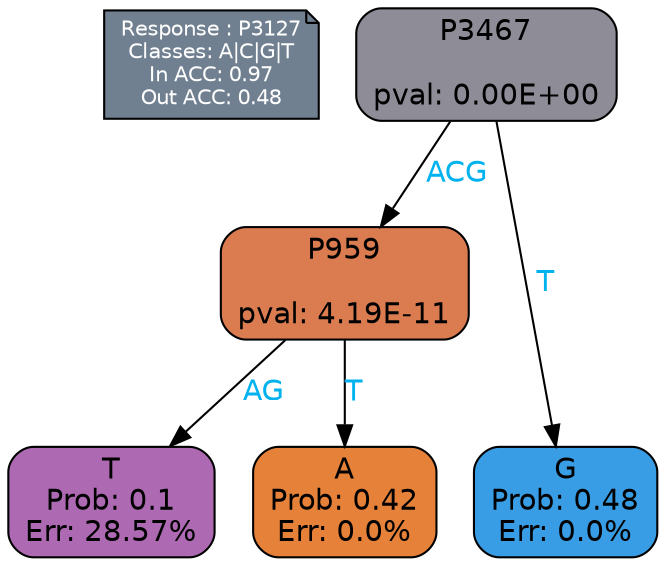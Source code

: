 digraph Tree {
node [shape=box, style="filled, rounded", color="black", fontname=helvetica] ;
graph [ranksep=equally, splines=polylines, bgcolor=transparent, dpi=600] ;
edge [fontname=helvetica] ;
LEGEND [label="Response : P3127
Classes: A|C|G|T
In ACC: 0.97
Out ACC: 0.48
",shape=note,align=left,style=filled,fillcolor="slategray",fontcolor="white",fontsize=10];1 [label="P3467

pval: 0.00E+00", fillcolor="#8d8c97"] ;
2 [label="P959

pval: 4.19E-11", fillcolor="#da7c50"] ;
3 [label="T
Prob: 0.1
Err: 28.57%", fillcolor="#ad6ab3"] ;
4 [label="A
Prob: 0.42
Err: 0.0%", fillcolor="#e58139"] ;
5 [label="G
Prob: 0.48
Err: 0.0%", fillcolor="#399de5"] ;
1 -> 2 [label="ACG",fontcolor=deepskyblue2] ;
1 -> 5 [label="T",fontcolor=deepskyblue2] ;
2 -> 3 [label="AG",fontcolor=deepskyblue2] ;
2 -> 4 [label="T",fontcolor=deepskyblue2] ;
{rank = same; 3;4;5;}{rank = same; LEGEND;1;}}